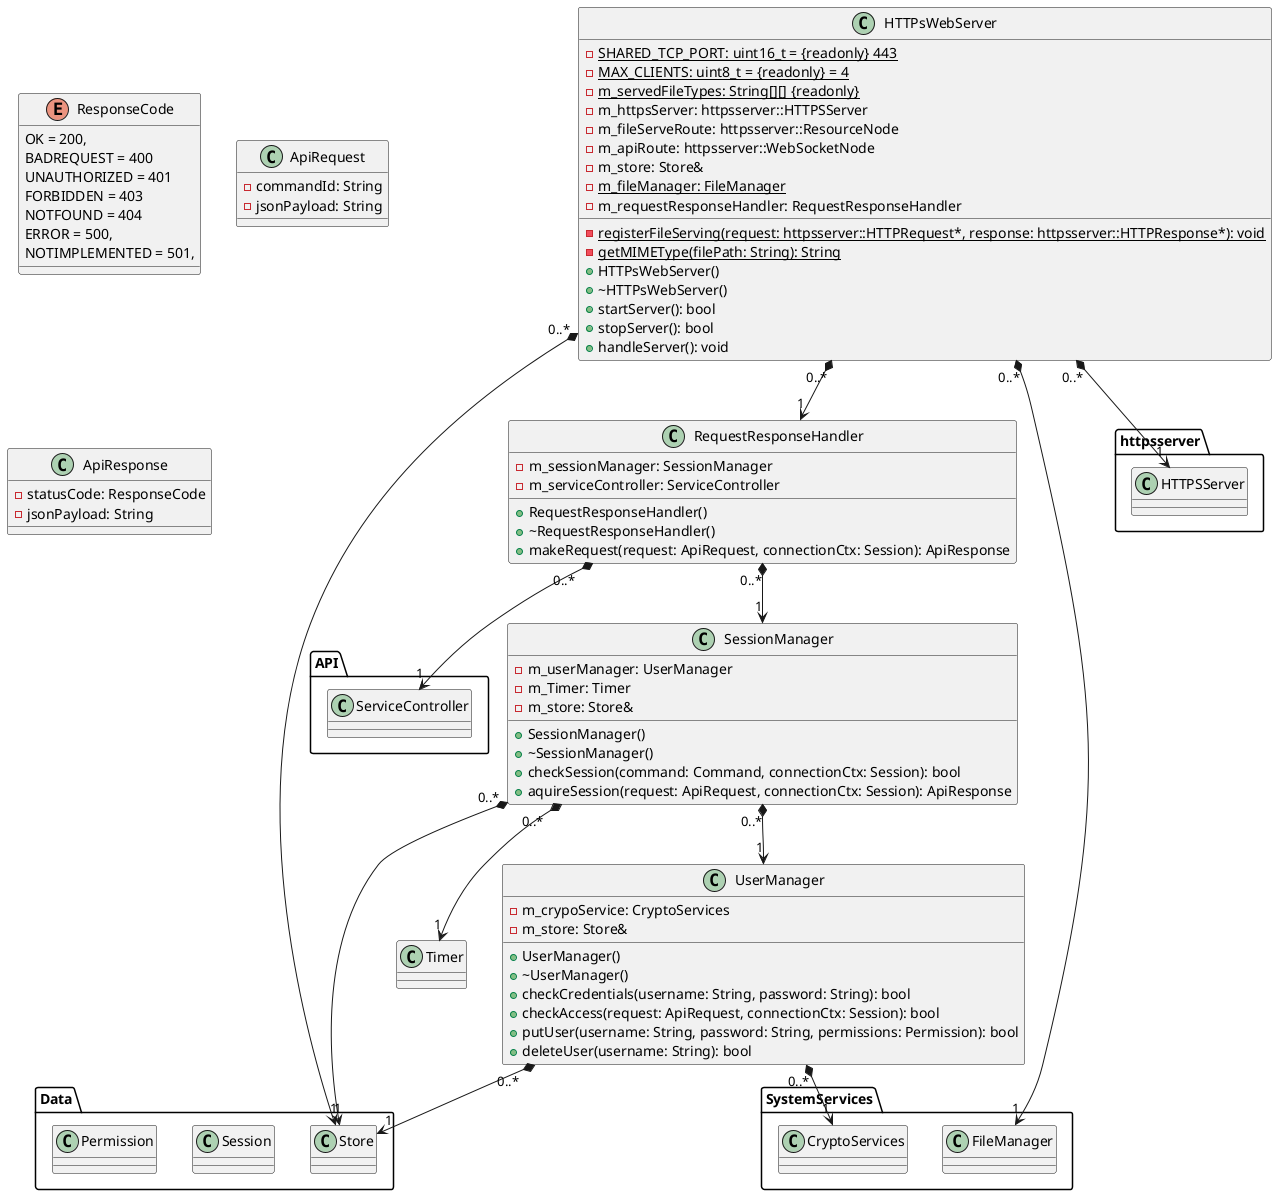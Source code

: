 @startuml

package SystemServices
{
    class FileManager
    class CryptoServices
}

package Data
{
    class Store
    class Session
    class Permission
}

package API
{
    class ServiceController
}

package httpsserver
{
    class HTTPSServer
}

enum ResponseCode
{
    OK = 200,
    BADREQUEST = 400
    UNAUTHORIZED = 401
    FORBIDDEN = 403
    NOTFOUND = 404
    ERROR = 500,
    NOTIMPLEMENTED = 501,
}

class ApiRequest
{
    - commandId: String
    - jsonPayload: String
}

class ApiResponse
{
    - statusCode: ResponseCode
    - jsonPayload: String
}

class UserManager
{
    - m_crypoService: CryptoServices
    - m_store: Store&
    + UserManager()
    + ~UserManager()
    + checkCredentials(username: String, password: String): bool
    + checkAccess(request: ApiRequest, connectionCtx: Session): bool
    + putUser(username: String, password: String, permissions: Permission): bool
    + deleteUser(username: String): bool
}
UserManager "0..*" *--> "1" CryptoServices
UserManager "0..*" *--> "1" Store

class SessionManager
{
    - m_userManager: UserManager
    - m_Timer: Timer
    - m_store: Store&
    + SessionManager()
    + ~SessionManager()
    + checkSession(command: Command, connectionCtx: Session): bool
    + aquireSession(request: ApiRequest, connectionCtx: Session): ApiResponse
}
SessionManager "0..*" *--> "1" UserManager
SessionManager "0..*" *--> "1" Timer
SessionManager "0..*" *--> "1" Store

class RequestResponseHandler
{
    - m_sessionManager: SessionManager
    - m_serviceController: ServiceController
    + RequestResponseHandler()
    + ~RequestResponseHandler()
    + makeRequest(request: ApiRequest, connectionCtx: Session): ApiResponse
}
RequestResponseHandler "0..*" *--> "1" SessionManager
RequestResponseHandler "0..*" *--> "1" ServiceController

class HTTPsWebServer
{
    - {static} SHARED_TCP_PORT: uint16_t = {readonly} 443
    - {static} MAX_CLIENTS: uint8_t = {readonly} = 4
    - {static} m_servedFileTypes: String[][] {readonly}
    - m_httpsServer: httpsserver::HTTPSServer
    - m_fileServeRoute: httpsserver::ResourceNode
    - m_apiRoute: httpsserver::WebSocketNode
    - m_store: Store&
    - {static} m_fileManager: FileManager
    - m_requestResponseHandler: RequestResponseHandler
    - {static} registerFileServing(request: httpsserver::HTTPRequest*, response: httpsserver::HTTPResponse*): void
    - {static} getMIMEType(filePath: String): String
    + HTTPsWebServer()
    + ~HTTPsWebServer()
    + startServer(): bool
    + stopServer(): bool
    + handleServer(): void
}
HTTPsWebServer "0..*" *--> "1" FileManager
HTTPsWebServer "0..*" *--> "1" Store
HTTPsWebServer "0..*" *--> "1" HTTPSServer
HTTPsWebServer "0..*" *--> "1" RequestResponseHandler

@enduml
